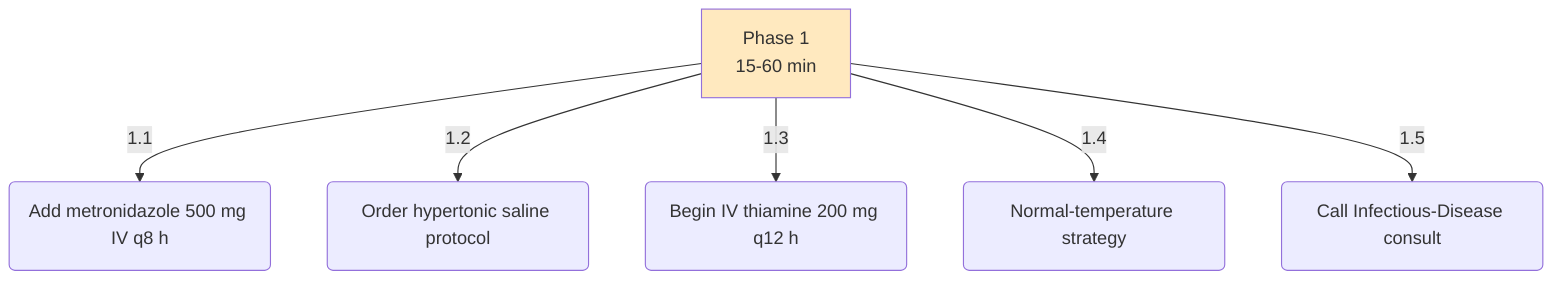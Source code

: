 graph TD
    P1[Phase 1<br>15-60 min] -->|1.1| Metro(Add metronidazole 500 mg IV q8 h)
    P1 -->|1.2| Saline(Order hypertonic saline protocol)
    P1 -->|1.3| Thia(Begin IV thiamine 200 mg q12 h)
    P1 -->|1.4| Temp(Normal-temperature strategy)
    P1 -->|1.5| ID(Call Infectious-Disease consult)
    style P1 fill:#ffe9bf